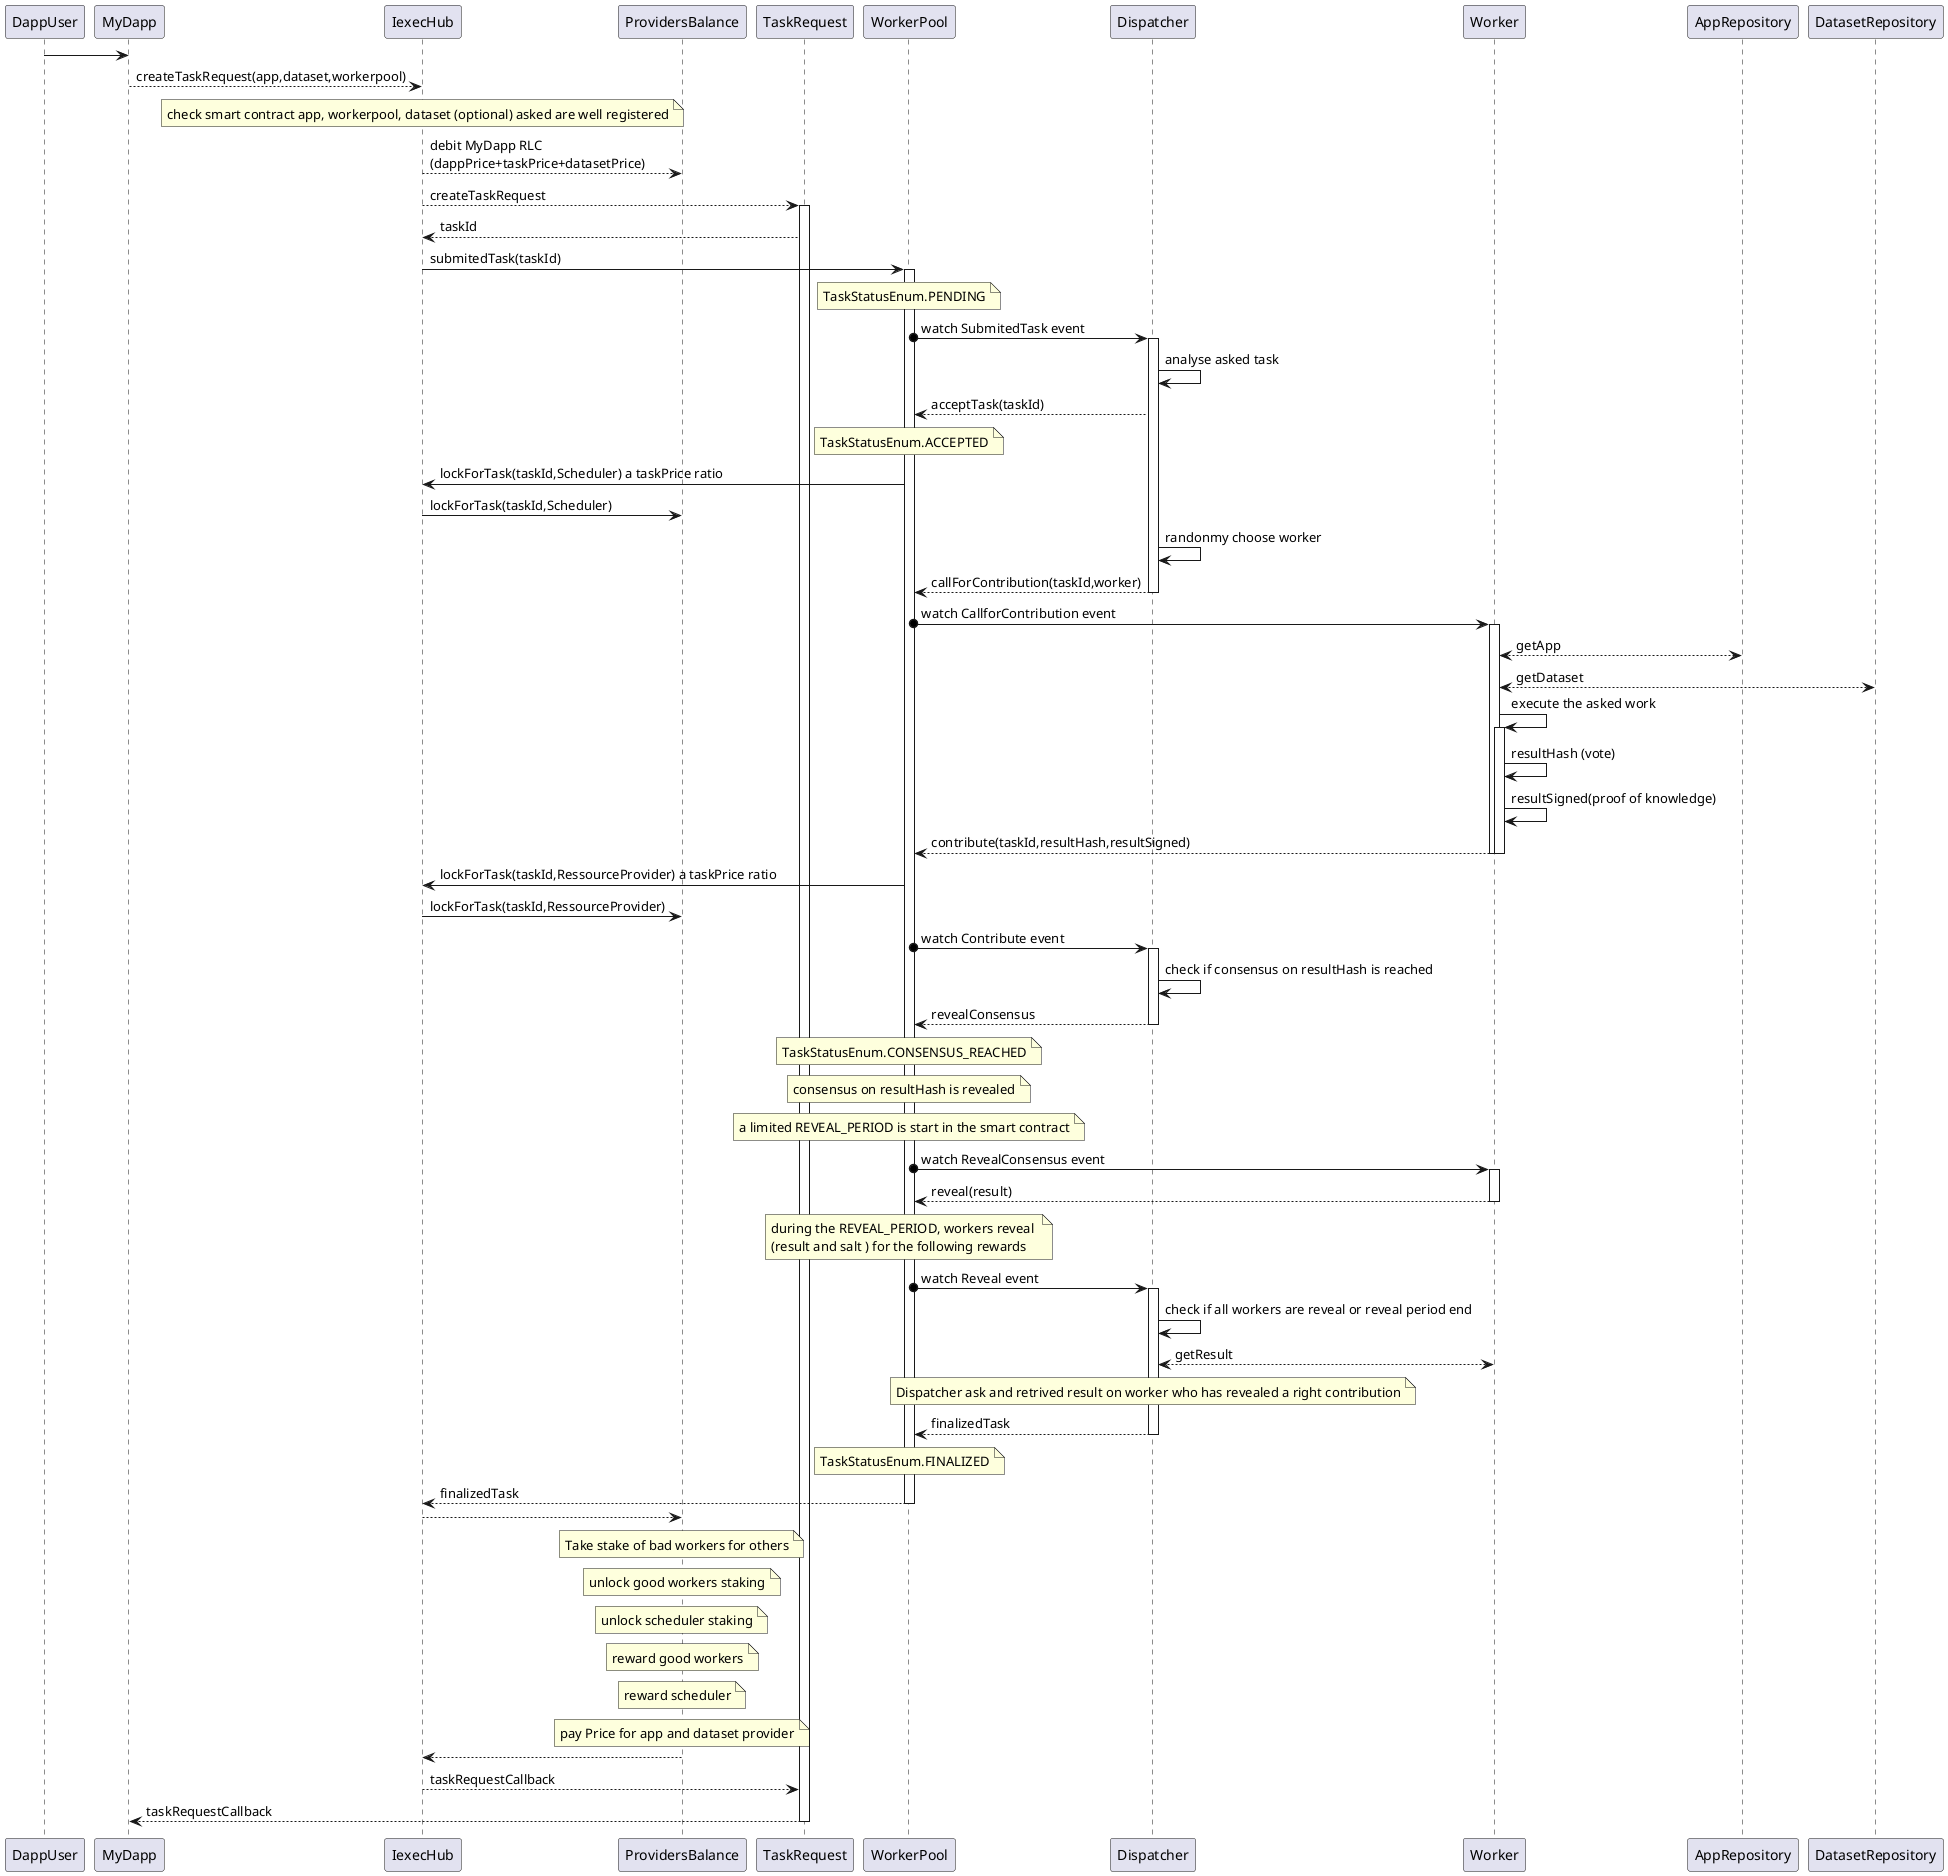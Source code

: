 @startuml
DappUser -> MyDapp

MyDapp --> IexecHub: createTaskRequest(app,dataset,workerpool)

note over IexecHub : check smart contract app, workerpool, dataset (optional) asked are well registered
IexecHub --> ProvidersBalance :debit MyDapp RLC \n(dappPrice+taskPrice+datasetPrice)

IexecHub --> TaskRequest: createTaskRequest
activate TaskRequest

TaskRequest --> IexecHub : taskId

IexecHub -> WorkerPool: submitedTask(taskId)

activate WorkerPool

note over WorkerPool :TaskStatusEnum.PENDING
WorkerPool o-> Dispatcher : watch SubmitedTask event
activate Dispatcher
Dispatcher -> Dispatcher : analyse asked task
Dispatcher --> WorkerPool : acceptTask(taskId)
note over WorkerPool :TaskStatusEnum.ACCEPTED
WorkerPool -> IexecHub : lockForTask(taskId,Scheduler) a taskPrice ratio
IexecHub -> ProvidersBalance : lockForTask(taskId,Scheduler)

Dispatcher -> Dispatcher : randonmy choose worker
Dispatcher  --> WorkerPool : callForContribution(taskId,worker)
deactivate Dispatcher
WorkerPool o-> Worker : watch CallforContribution event
activate Worker
Worker  <--> AppRepository : getApp
Worker  <--> DatasetRepository : getDataset


Worker-> Worker: execute the asked work
activate Worker

Worker-> Worker: resultHash (vote)
Worker-> Worker: resultSigned(proof of knowledge)
Worker  --> WorkerPool : contribute(taskId,resultHash,resultSigned)
deactivate  Worker
deactivate  Worker

WorkerPool -> IexecHub : lockForTask(taskId,RessourceProvider) a taskPrice ratio
IexecHub -> ProvidersBalance : lockForTask(taskId,RessourceProvider)

WorkerPool o-> Dispatcher : watch Contribute event
activate Dispatcher
Dispatcher -> Dispatcher: check if consensus on resultHash is reached

Dispatcher --> WorkerPool : revealConsensus
deactivate Dispatcher
note over WorkerPool :TaskStatusEnum.CONSENSUS_REACHED
note over WorkerPool :consensus on resultHash is revealed
note over WorkerPool : a limited REVEAL_PERIOD is start in the smart contract
WorkerPool o-> Worker : watch RevealConsensus event
activate Worker
Worker  --> WorkerPool  :reveal(result)
note over WorkerPool : during the REVEAL_PERIOD, workers reveal \n(result and salt ) for the following rewards
deactivate Worker
WorkerPool o-> Dispatcher : watch Reveal event
activate Dispatcher
Dispatcher -> Dispatcher : check if all workers are reveal or reveal period end
Dispatcher  <--> Worker  : getResult
note over Dispatcher : Dispatcher ask and retrived result on worker who has revealed a right contribution

Dispatcher --> WorkerPool : finalizedTask
deactivate Dispatcher

note over WorkerPool : TaskStatusEnum.FINALIZED

WorkerPool --> IexecHub : finalizedTask
deactivate WorkerPool
IexecHub --> ProvidersBalance :

note over ProvidersBalance : Take stake of bad workers for others
note over ProvidersBalance : unlock good workers staking
note over ProvidersBalance : unlock scheduler staking
note over ProvidersBalance : reward good workers
note over ProvidersBalance : reward scheduler
note over ProvidersBalance  : pay Price for app and dataset provider
ProvidersBalance --> IexecHub :

IexecHub --> TaskRequest : taskRequestCallback
TaskRequest --> MyDapp : taskRequestCallback
deactivate TaskRequest
@enduml